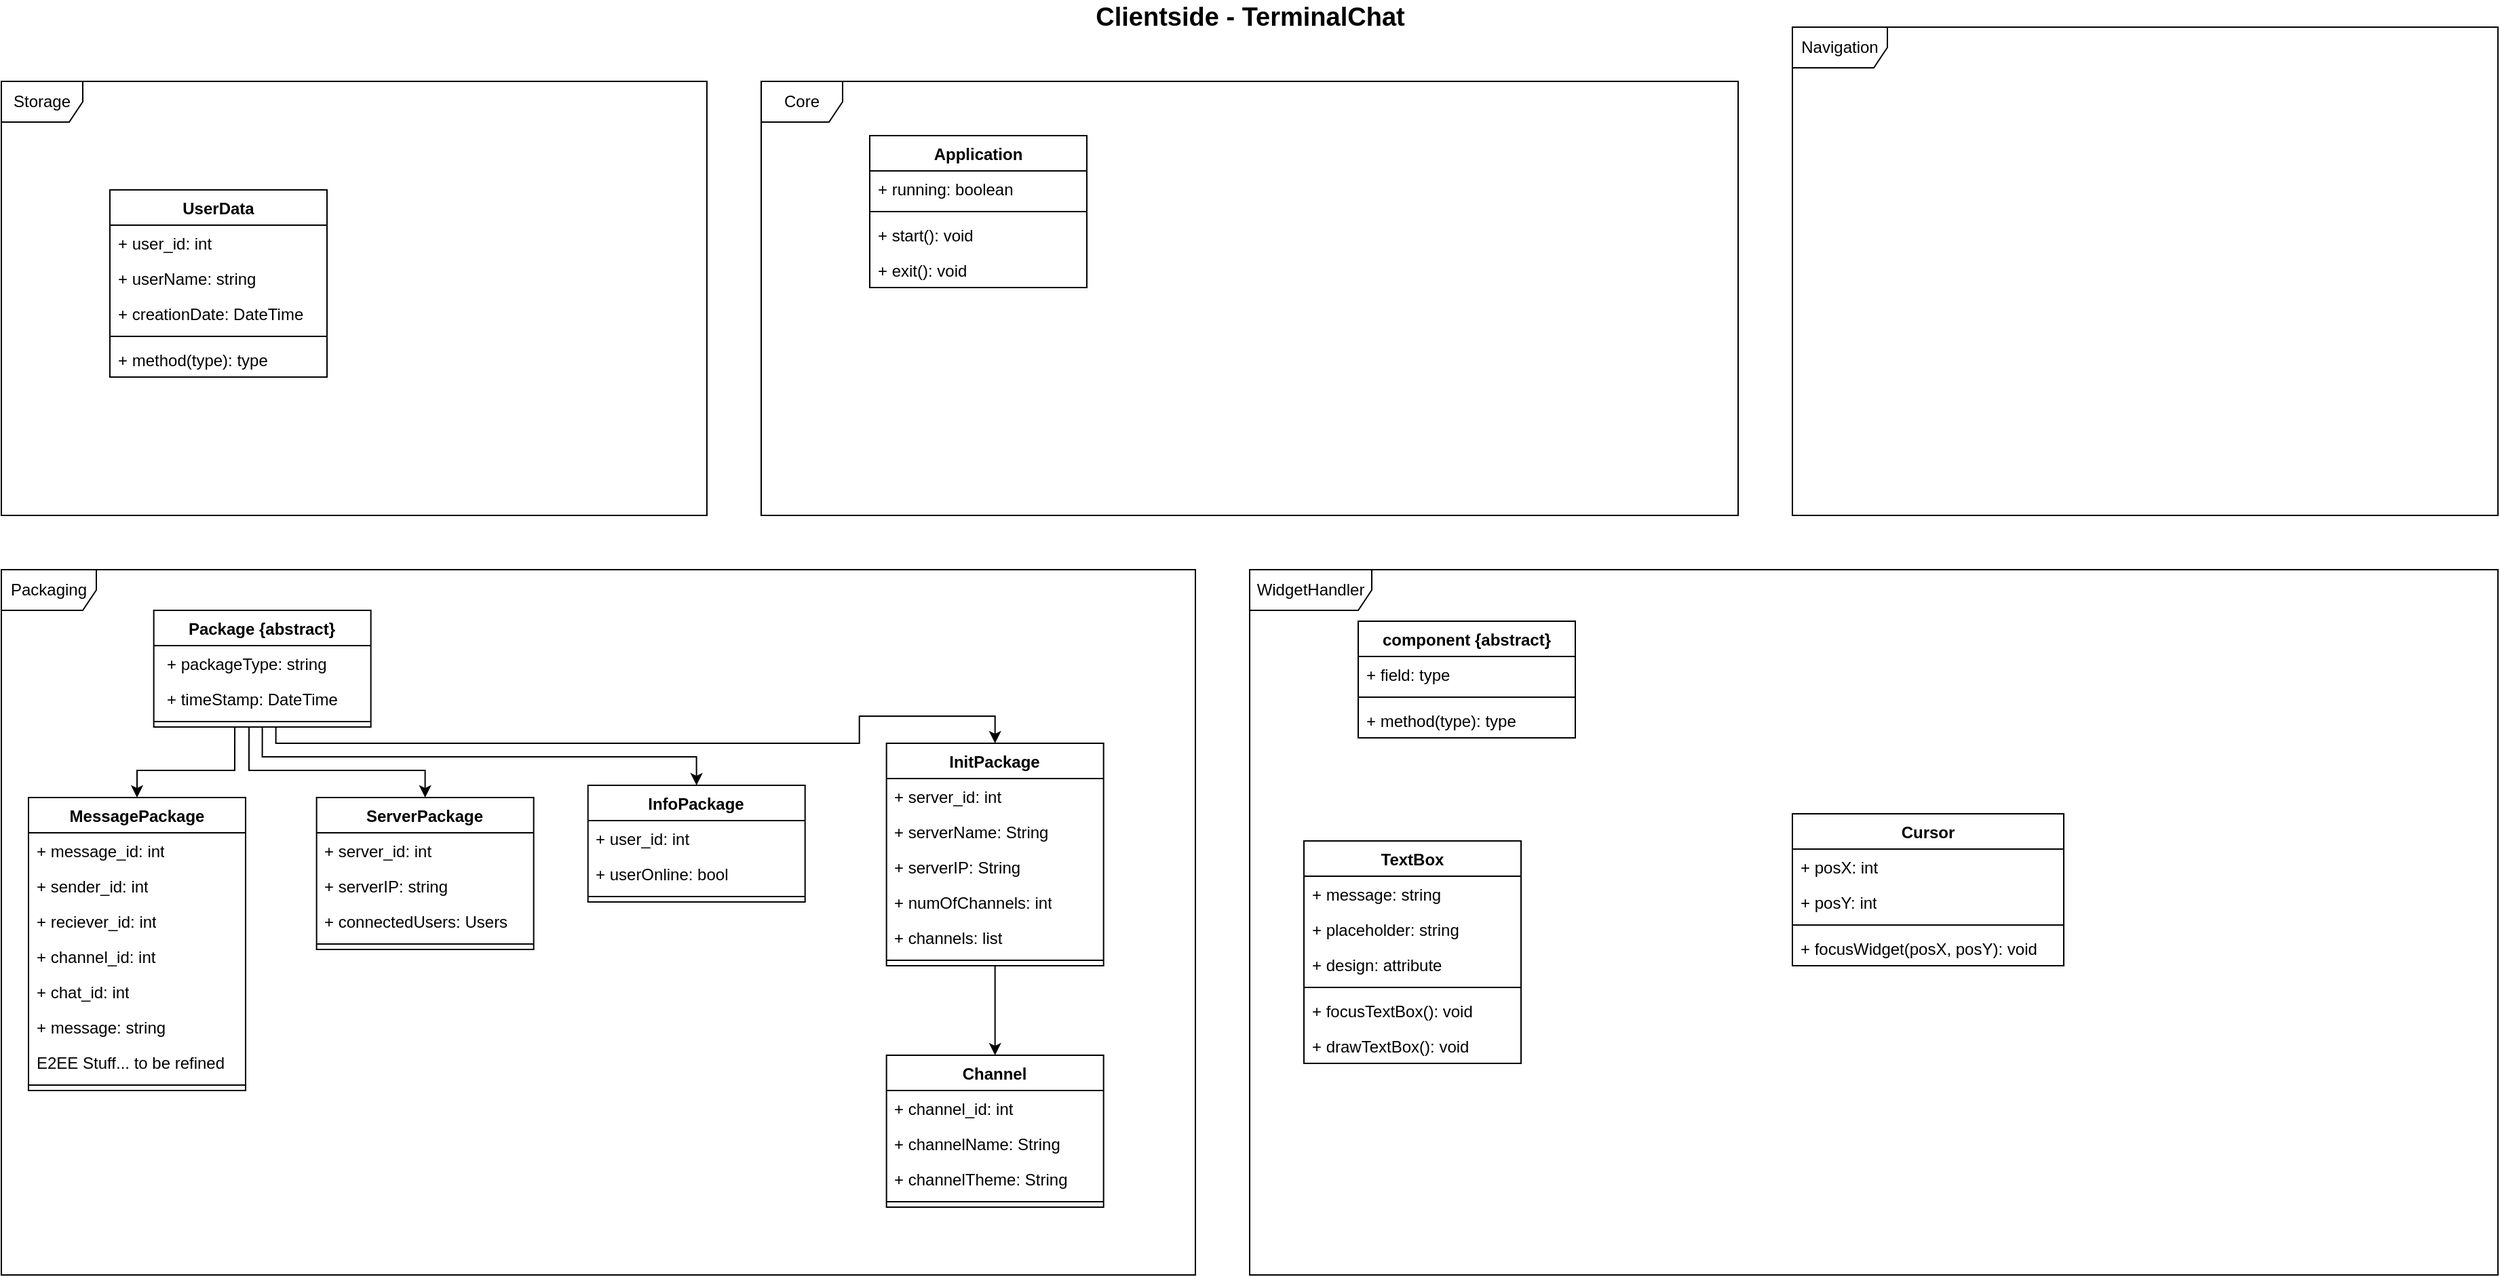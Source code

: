 <mxfile version="27.0.2">
  <diagram name="Seite-1" id="R-nQXCLGccvi6N7QyFP9">
    <mxGraphModel dx="1358" dy="801" grid="1" gridSize="10" guides="1" tooltips="1" connect="1" arrows="1" fold="1" page="1" pageScale="1" pageWidth="1920" pageHeight="1080" math="0" shadow="0">
      <root>
        <mxCell id="0" />
        <mxCell id="1" parent="0" />
        <mxCell id="BUaZSlc-0_x_8r4rfeno-1" value="&lt;font style=&quot;font-size: 19px;&quot;&gt;Clientside - TerminalChat&lt;/font&gt;" style="text;align=center;fontStyle=1;verticalAlign=middle;spacingLeft=3;spacingRight=3;strokeColor=none;rotatable=0;points=[[0,0.5],[1,0.5]];portConstraint=eastwest;html=1;" vertex="1" parent="1">
          <mxGeometry x="880" y="20" width="160" height="26" as="geometry" />
        </mxCell>
        <mxCell id="BUaZSlc-0_x_8r4rfeno-2" value="Core" style="shape=umlFrame;whiteSpace=wrap;html=1;pointerEvents=0;" vertex="1" parent="1">
          <mxGeometry x="600" y="80" width="720" height="320" as="geometry" />
        </mxCell>
        <mxCell id="BUaZSlc-0_x_8r4rfeno-3" value="WidgetHandler" style="shape=umlFrame;whiteSpace=wrap;html=1;pointerEvents=0;width=90;height=30;" vertex="1" parent="1">
          <mxGeometry x="960" y="440" width="920" height="520" as="geometry" />
        </mxCell>
        <mxCell id="BUaZSlc-0_x_8r4rfeno-4" value="Navigation" style="shape=umlFrame;whiteSpace=wrap;html=1;pointerEvents=0;width=70;height=30;" vertex="1" parent="1">
          <mxGeometry x="1360" y="40" width="520" height="360" as="geometry" />
        </mxCell>
        <mxCell id="BUaZSlc-0_x_8r4rfeno-5" value="Packaging" style="shape=umlFrame;whiteSpace=wrap;html=1;pointerEvents=0;width=70;height=30;" vertex="1" parent="1">
          <mxGeometry x="40" y="440" width="880" height="520" as="geometry" />
        </mxCell>
        <mxCell id="BUaZSlc-0_x_8r4rfeno-6" value="Storage" style="shape=umlFrame;whiteSpace=wrap;html=1;pointerEvents=0;" vertex="1" parent="1">
          <mxGeometry x="40" y="80" width="520" height="320" as="geometry" />
        </mxCell>
        <mxCell id="BUaZSlc-0_x_8r4rfeno-7" value="Application" style="swimlane;fontStyle=1;align=center;verticalAlign=top;childLayout=stackLayout;horizontal=1;startSize=26;horizontalStack=0;resizeParent=1;resizeParentMax=0;resizeLast=0;collapsible=1;marginBottom=0;whiteSpace=wrap;html=1;" vertex="1" parent="1">
          <mxGeometry x="680" y="120" width="160" height="112" as="geometry" />
        </mxCell>
        <mxCell id="BUaZSlc-0_x_8r4rfeno-8" value="+ running: boolean" style="text;strokeColor=none;fillColor=none;align=left;verticalAlign=top;spacingLeft=4;spacingRight=4;overflow=hidden;rotatable=0;points=[[0,0.5],[1,0.5]];portConstraint=eastwest;whiteSpace=wrap;html=1;" vertex="1" parent="BUaZSlc-0_x_8r4rfeno-7">
          <mxGeometry y="26" width="160" height="26" as="geometry" />
        </mxCell>
        <mxCell id="BUaZSlc-0_x_8r4rfeno-9" value="" style="line;strokeWidth=1;fillColor=none;align=left;verticalAlign=middle;spacingTop=-1;spacingLeft=3;spacingRight=3;rotatable=0;labelPosition=right;points=[];portConstraint=eastwest;strokeColor=inherit;" vertex="1" parent="BUaZSlc-0_x_8r4rfeno-7">
          <mxGeometry y="52" width="160" height="8" as="geometry" />
        </mxCell>
        <mxCell id="BUaZSlc-0_x_8r4rfeno-10" value="+ start(): void" style="text;strokeColor=none;fillColor=none;align=left;verticalAlign=top;spacingLeft=4;spacingRight=4;overflow=hidden;rotatable=0;points=[[0,0.5],[1,0.5]];portConstraint=eastwest;whiteSpace=wrap;html=1;" vertex="1" parent="BUaZSlc-0_x_8r4rfeno-7">
          <mxGeometry y="60" width="160" height="26" as="geometry" />
        </mxCell>
        <mxCell id="BUaZSlc-0_x_8r4rfeno-11" value="+ exit(): void" style="text;strokeColor=none;fillColor=none;align=left;verticalAlign=top;spacingLeft=4;spacingRight=4;overflow=hidden;rotatable=0;points=[[0,0.5],[1,0.5]];portConstraint=eastwest;whiteSpace=wrap;html=1;" vertex="1" parent="BUaZSlc-0_x_8r4rfeno-7">
          <mxGeometry y="86" width="160" height="26" as="geometry" />
        </mxCell>
        <mxCell id="BUaZSlc-0_x_8r4rfeno-12" value="UserData" style="swimlane;fontStyle=1;align=center;verticalAlign=top;childLayout=stackLayout;horizontal=1;startSize=26;horizontalStack=0;resizeParent=1;resizeParentMax=0;resizeLast=0;collapsible=1;marginBottom=0;whiteSpace=wrap;html=1;" vertex="1" parent="1">
          <mxGeometry x="120" y="160" width="160" height="138" as="geometry" />
        </mxCell>
        <mxCell id="BUaZSlc-0_x_8r4rfeno-13" value="+ user_id: int" style="text;strokeColor=none;fillColor=none;align=left;verticalAlign=top;spacingLeft=4;spacingRight=4;overflow=hidden;rotatable=0;points=[[0,0.5],[1,0.5]];portConstraint=eastwest;whiteSpace=wrap;html=1;" vertex="1" parent="BUaZSlc-0_x_8r4rfeno-12">
          <mxGeometry y="26" width="160" height="26" as="geometry" />
        </mxCell>
        <mxCell id="BUaZSlc-0_x_8r4rfeno-16" value="+ userName: string" style="text;strokeColor=none;fillColor=none;align=left;verticalAlign=top;spacingLeft=4;spacingRight=4;overflow=hidden;rotatable=0;points=[[0,0.5],[1,0.5]];portConstraint=eastwest;whiteSpace=wrap;html=1;" vertex="1" parent="BUaZSlc-0_x_8r4rfeno-12">
          <mxGeometry y="52" width="160" height="26" as="geometry" />
        </mxCell>
        <mxCell id="BUaZSlc-0_x_8r4rfeno-57" value="+ creationDate: DateTime" style="text;strokeColor=none;fillColor=none;align=left;verticalAlign=top;spacingLeft=4;spacingRight=4;overflow=hidden;rotatable=0;points=[[0,0.5],[1,0.5]];portConstraint=eastwest;whiteSpace=wrap;html=1;" vertex="1" parent="BUaZSlc-0_x_8r4rfeno-12">
          <mxGeometry y="78" width="160" height="26" as="geometry" />
        </mxCell>
        <mxCell id="BUaZSlc-0_x_8r4rfeno-14" value="" style="line;strokeWidth=1;fillColor=none;align=left;verticalAlign=middle;spacingTop=-1;spacingLeft=3;spacingRight=3;rotatable=0;labelPosition=right;points=[];portConstraint=eastwest;strokeColor=inherit;" vertex="1" parent="BUaZSlc-0_x_8r4rfeno-12">
          <mxGeometry y="104" width="160" height="8" as="geometry" />
        </mxCell>
        <mxCell id="BUaZSlc-0_x_8r4rfeno-15" value="+ method(type): type" style="text;strokeColor=none;fillColor=none;align=left;verticalAlign=top;spacingLeft=4;spacingRight=4;overflow=hidden;rotatable=0;points=[[0,0.5],[1,0.5]];portConstraint=eastwest;whiteSpace=wrap;html=1;" vertex="1" parent="BUaZSlc-0_x_8r4rfeno-12">
          <mxGeometry y="112" width="160" height="26" as="geometry" />
        </mxCell>
        <mxCell id="BUaZSlc-0_x_8r4rfeno-17" style="edgeStyle=orthogonalEdgeStyle;rounded=0;orthogonalLoop=1;jettySize=auto;html=1;swimlaneLine=1;shadow=0;fillOpacity=100;backgroundOutline=0;labelBackgroundColor=none;" edge="1" parent="1" target="BUaZSlc-0_x_8r4rfeno-21">
          <mxGeometry relative="1" as="geometry">
            <Array as="points">
              <mxPoint x="212.0" y="588" />
              <mxPoint x="140.0" y="588" />
            </Array>
            <mxPoint x="212.03" y="556" as="sourcePoint" />
          </mxGeometry>
        </mxCell>
        <mxCell id="BUaZSlc-0_x_8r4rfeno-18" style="edgeStyle=orthogonalEdgeStyle;rounded=0;orthogonalLoop=1;jettySize=auto;html=1;entryX=0.5;entryY=0;entryDx=0;entryDy=0;swimlaneLine=1;shadow=0;fillOpacity=100;backgroundOutline=0;labelBackgroundColor=none;" edge="1" parent="1" target="BUaZSlc-0_x_8r4rfeno-30">
          <mxGeometry relative="1" as="geometry">
            <Array as="points">
              <mxPoint x="222.33" y="588.04" />
              <mxPoint x="352.33" y="588.04" />
            </Array>
            <mxPoint x="222.53" y="556" as="sourcePoint" />
          </mxGeometry>
        </mxCell>
        <mxCell id="BUaZSlc-0_x_8r4rfeno-19" style="edgeStyle=orthogonalEdgeStyle;rounded=0;orthogonalLoop=1;jettySize=auto;html=1;entryX=0.5;entryY=0;entryDx=0;entryDy=0;swimlaneLine=1;shadow=0;fillOpacity=100;backgroundOutline=0;labelBackgroundColor=none;" edge="1" parent="1" target="BUaZSlc-0_x_8r4rfeno-35">
          <mxGeometry relative="1" as="geometry">
            <Array as="points">
              <mxPoint x="232.34" y="578" />
              <mxPoint x="552.34" y="578" />
            </Array>
            <mxPoint x="232.33" y="556" as="sourcePoint" />
          </mxGeometry>
        </mxCell>
        <mxCell id="BUaZSlc-0_x_8r4rfeno-20" style="edgeStyle=orthogonalEdgeStyle;rounded=0;orthogonalLoop=1;jettySize=auto;html=1;swimlaneLine=1;shadow=0;fillOpacity=100;backgroundOutline=0;labelBackgroundColor=none;" edge="1" parent="1" target="BUaZSlc-0_x_8r4rfeno-40">
          <mxGeometry relative="1" as="geometry">
            <Array as="points">
              <mxPoint x="242.34" y="568" />
              <mxPoint x="672.34" y="568" />
              <mxPoint x="672.34" y="548" />
              <mxPoint x="772.34" y="548" />
            </Array>
            <mxPoint x="242.33" y="556" as="sourcePoint" />
          </mxGeometry>
        </mxCell>
        <mxCell id="BUaZSlc-0_x_8r4rfeno-21" value="MessagePackage" style="swimlane;fontStyle=1;align=center;verticalAlign=top;childLayout=stackLayout;horizontal=1;startSize=26;horizontalStack=0;resizeParent=1;resizeParentMax=0;resizeLast=0;collapsible=1;marginBottom=0;whiteSpace=wrap;html=1;swimlaneLine=1;shadow=0;fillOpacity=100;backgroundOutline=0;labelBackgroundColor=none;" vertex="1" parent="1">
          <mxGeometry x="60.0" y="608" width="160" height="216" as="geometry">
            <mxRectangle x="-30" y="360" width="140" height="30" as="alternateBounds" />
          </mxGeometry>
        </mxCell>
        <mxCell id="BUaZSlc-0_x_8r4rfeno-22" value="+ message_id: int" style="text;align=left;verticalAlign=top;spacingLeft=4;spacingRight=4;overflow=hidden;rotatable=0;points=[[0,0.5],[1,0.5]];portConstraint=eastwest;whiteSpace=wrap;html=1;swimlaneLine=1;shadow=0;fillOpacity=100;backgroundOutline=0;labelBackgroundColor=none;" vertex="1" parent="BUaZSlc-0_x_8r4rfeno-21">
          <mxGeometry y="26" width="160" height="26" as="geometry" />
        </mxCell>
        <mxCell id="BUaZSlc-0_x_8r4rfeno-23" value="+ sender_id: int" style="text;align=left;verticalAlign=top;spacingLeft=4;spacingRight=4;overflow=hidden;rotatable=0;points=[[0,0.5],[1,0.5]];portConstraint=eastwest;whiteSpace=wrap;html=1;swimlaneLine=1;shadow=0;fillOpacity=100;backgroundOutline=0;labelBackgroundColor=none;" vertex="1" parent="BUaZSlc-0_x_8r4rfeno-21">
          <mxGeometry y="52" width="160" height="26" as="geometry" />
        </mxCell>
        <mxCell id="BUaZSlc-0_x_8r4rfeno-24" value="+ reciever_id: int" style="text;align=left;verticalAlign=top;spacingLeft=4;spacingRight=4;overflow=hidden;rotatable=0;points=[[0,0.5],[1,0.5]];portConstraint=eastwest;whiteSpace=wrap;html=1;swimlaneLine=1;shadow=0;fillOpacity=100;backgroundOutline=0;labelBackgroundColor=none;" vertex="1" parent="BUaZSlc-0_x_8r4rfeno-21">
          <mxGeometry y="78" width="160" height="26" as="geometry" />
        </mxCell>
        <mxCell id="BUaZSlc-0_x_8r4rfeno-25" value="+ channel_id: int" style="text;align=left;verticalAlign=top;spacingLeft=4;spacingRight=4;overflow=hidden;rotatable=0;points=[[0,0.5],[1,0.5]];portConstraint=eastwest;whiteSpace=wrap;html=1;swimlaneLine=1;shadow=0;fillOpacity=100;backgroundOutline=0;labelBackgroundColor=none;" vertex="1" parent="BUaZSlc-0_x_8r4rfeno-21">
          <mxGeometry y="104" width="160" height="26" as="geometry" />
        </mxCell>
        <mxCell id="BUaZSlc-0_x_8r4rfeno-26" value="+ chat_id: int" style="text;align=left;verticalAlign=top;spacingLeft=4;spacingRight=4;overflow=hidden;rotatable=0;points=[[0,0.5],[1,0.5]];portConstraint=eastwest;whiteSpace=wrap;html=1;swimlaneLine=1;shadow=0;fillOpacity=100;backgroundOutline=0;labelBackgroundColor=none;" vertex="1" parent="BUaZSlc-0_x_8r4rfeno-21">
          <mxGeometry y="130" width="160" height="26" as="geometry" />
        </mxCell>
        <mxCell id="BUaZSlc-0_x_8r4rfeno-27" value="+ message: string" style="text;align=left;verticalAlign=top;spacingLeft=4;spacingRight=4;overflow=hidden;rotatable=0;points=[[0,0.5],[1,0.5]];portConstraint=eastwest;whiteSpace=wrap;html=1;swimlaneLine=1;shadow=0;fillOpacity=100;backgroundOutline=0;labelBackgroundColor=none;" vertex="1" parent="BUaZSlc-0_x_8r4rfeno-21">
          <mxGeometry y="156" width="160" height="26" as="geometry" />
        </mxCell>
        <mxCell id="BUaZSlc-0_x_8r4rfeno-28" value="E2EE Stuff... to be refined" style="text;align=left;verticalAlign=top;spacingLeft=4;spacingRight=4;overflow=hidden;rotatable=0;points=[[0,0.5],[1,0.5]];portConstraint=eastwest;whiteSpace=wrap;html=1;swimlaneLine=1;shadow=0;fillOpacity=100;backgroundOutline=0;labelBackgroundColor=none;" vertex="1" parent="BUaZSlc-0_x_8r4rfeno-21">
          <mxGeometry y="182" width="160" height="26" as="geometry" />
        </mxCell>
        <mxCell id="BUaZSlc-0_x_8r4rfeno-29" value="" style="line;strokeWidth=1;align=left;verticalAlign=middle;spacingTop=-1;spacingLeft=3;spacingRight=3;rotatable=0;labelPosition=right;points=[];portConstraint=eastwest;swimlaneLine=1;shadow=0;fillOpacity=100;backgroundOutline=0;labelBackgroundColor=none;" vertex="1" parent="BUaZSlc-0_x_8r4rfeno-21">
          <mxGeometry y="208" width="160" height="8" as="geometry" />
        </mxCell>
        <mxCell id="BUaZSlc-0_x_8r4rfeno-30" value="ServerPackage" style="swimlane;fontStyle=1;align=center;verticalAlign=top;childLayout=stackLayout;horizontal=1;startSize=26;horizontalStack=0;resizeParent=1;resizeParentMax=0;resizeLast=0;collapsible=1;marginBottom=0;whiteSpace=wrap;html=1;swimlaneLine=1;shadow=0;fillOpacity=100;backgroundOutline=0;labelBackgroundColor=none;" vertex="1" parent="1">
          <mxGeometry x="272.33" y="608" width="160" height="112" as="geometry" />
        </mxCell>
        <mxCell id="BUaZSlc-0_x_8r4rfeno-31" value="+ server_id: int" style="text;align=left;verticalAlign=top;spacingLeft=4;spacingRight=4;overflow=hidden;rotatable=0;points=[[0,0.5],[1,0.5]];portConstraint=eastwest;whiteSpace=wrap;html=1;swimlaneLine=1;shadow=0;fillOpacity=100;backgroundOutline=0;labelBackgroundColor=none;" vertex="1" parent="BUaZSlc-0_x_8r4rfeno-30">
          <mxGeometry y="26" width="160" height="26" as="geometry" />
        </mxCell>
        <mxCell id="BUaZSlc-0_x_8r4rfeno-32" value="+ serverIP: string" style="text;align=left;verticalAlign=top;spacingLeft=4;spacingRight=4;overflow=hidden;rotatable=0;points=[[0,0.5],[1,0.5]];portConstraint=eastwest;whiteSpace=wrap;html=1;swimlaneLine=1;shadow=0;fillOpacity=100;backgroundOutline=0;labelBackgroundColor=none;" vertex="1" parent="BUaZSlc-0_x_8r4rfeno-30">
          <mxGeometry y="52" width="160" height="26" as="geometry" />
        </mxCell>
        <mxCell id="BUaZSlc-0_x_8r4rfeno-33" value="+ connectedUsers: Users" style="text;align=left;verticalAlign=top;spacingLeft=4;spacingRight=4;overflow=hidden;rotatable=0;points=[[0,0.5],[1,0.5]];portConstraint=eastwest;whiteSpace=wrap;html=1;swimlaneLine=1;shadow=0;fillOpacity=100;backgroundOutline=0;labelBackgroundColor=none;" vertex="1" parent="BUaZSlc-0_x_8r4rfeno-30">
          <mxGeometry y="78" width="160" height="26" as="geometry" />
        </mxCell>
        <mxCell id="BUaZSlc-0_x_8r4rfeno-34" value="" style="line;strokeWidth=1;align=left;verticalAlign=middle;spacingTop=-1;spacingLeft=3;spacingRight=3;rotatable=0;labelPosition=right;points=[];portConstraint=eastwest;swimlaneLine=1;shadow=0;fillOpacity=100;backgroundOutline=0;labelBackgroundColor=none;" vertex="1" parent="BUaZSlc-0_x_8r4rfeno-30">
          <mxGeometry y="104" width="160" height="8" as="geometry" />
        </mxCell>
        <mxCell id="BUaZSlc-0_x_8r4rfeno-35" value="InfoPackage" style="swimlane;fontStyle=1;align=center;verticalAlign=top;childLayout=stackLayout;horizontal=1;startSize=26;horizontalStack=0;resizeParent=1;resizeParentMax=0;resizeLast=0;collapsible=1;marginBottom=0;whiteSpace=wrap;html=1;swimlaneLine=1;shadow=0;fillOpacity=100;backgroundOutline=0;labelBackgroundColor=none;" vertex="1" parent="1">
          <mxGeometry x="472.34" y="599" width="160" height="86" as="geometry" />
        </mxCell>
        <mxCell id="BUaZSlc-0_x_8r4rfeno-36" value="+ user_id: int" style="text;align=left;verticalAlign=top;spacingLeft=4;spacingRight=4;overflow=hidden;rotatable=0;points=[[0,0.5],[1,0.5]];portConstraint=eastwest;whiteSpace=wrap;html=1;swimlaneLine=1;shadow=0;fillOpacity=100;backgroundOutline=0;labelBackgroundColor=none;" vertex="1" parent="BUaZSlc-0_x_8r4rfeno-35">
          <mxGeometry y="26" width="160" height="26" as="geometry" />
        </mxCell>
        <mxCell id="BUaZSlc-0_x_8r4rfeno-37" value="+ userOnline: bool" style="text;align=left;verticalAlign=top;spacingLeft=4;spacingRight=4;overflow=hidden;rotatable=0;points=[[0,0.5],[1,0.5]];portConstraint=eastwest;whiteSpace=wrap;html=1;swimlaneLine=1;shadow=0;fillOpacity=100;backgroundOutline=0;labelBackgroundColor=none;" vertex="1" parent="BUaZSlc-0_x_8r4rfeno-35">
          <mxGeometry y="52" width="160" height="26" as="geometry" />
        </mxCell>
        <mxCell id="BUaZSlc-0_x_8r4rfeno-38" value="" style="line;strokeWidth=1;align=left;verticalAlign=middle;spacingTop=-1;spacingLeft=3;spacingRight=3;rotatable=0;labelPosition=right;points=[];portConstraint=eastwest;swimlaneLine=1;shadow=0;fillOpacity=100;backgroundOutline=0;labelBackgroundColor=none;" vertex="1" parent="BUaZSlc-0_x_8r4rfeno-35">
          <mxGeometry y="78" width="160" height="8" as="geometry" />
        </mxCell>
        <mxCell id="BUaZSlc-0_x_8r4rfeno-39" style="edgeStyle=orthogonalEdgeStyle;rounded=0;orthogonalLoop=1;jettySize=auto;html=1;" edge="1" parent="1" source="BUaZSlc-0_x_8r4rfeno-40" target="BUaZSlc-0_x_8r4rfeno-47">
          <mxGeometry relative="1" as="geometry" />
        </mxCell>
        <mxCell id="BUaZSlc-0_x_8r4rfeno-40" value="InitPackage" style="swimlane;fontStyle=1;align=center;verticalAlign=top;childLayout=stackLayout;horizontal=1;startSize=26;horizontalStack=0;resizeParent=1;resizeParentMax=0;resizeLast=0;collapsible=1;marginBottom=0;whiteSpace=wrap;html=1;swimlaneLine=1;shadow=0;fillOpacity=100;backgroundOutline=0;labelBackgroundColor=none;" vertex="1" parent="1">
          <mxGeometry x="692.34" y="568" width="160" height="164" as="geometry" />
        </mxCell>
        <mxCell id="BUaZSlc-0_x_8r4rfeno-41" value="+ server_id: int" style="text;align=left;verticalAlign=top;spacingLeft=4;spacingRight=4;overflow=hidden;rotatable=0;points=[[0,0.5],[1,0.5]];portConstraint=eastwest;whiteSpace=wrap;html=1;swimlaneLine=1;shadow=0;fillOpacity=100;backgroundOutline=0;labelBackgroundColor=none;" vertex="1" parent="BUaZSlc-0_x_8r4rfeno-40">
          <mxGeometry y="26" width="160" height="26" as="geometry" />
        </mxCell>
        <mxCell id="BUaZSlc-0_x_8r4rfeno-42" value="+ serverName: String" style="text;align=left;verticalAlign=top;spacingLeft=4;spacingRight=4;overflow=hidden;rotatable=0;points=[[0,0.5],[1,0.5]];portConstraint=eastwest;whiteSpace=wrap;html=1;swimlaneLine=1;shadow=0;fillOpacity=100;backgroundOutline=0;labelBackgroundColor=none;" vertex="1" parent="BUaZSlc-0_x_8r4rfeno-40">
          <mxGeometry y="52" width="160" height="26" as="geometry" />
        </mxCell>
        <mxCell id="BUaZSlc-0_x_8r4rfeno-43" value="+ serverIP: String" style="text;align=left;verticalAlign=top;spacingLeft=4;spacingRight=4;overflow=hidden;rotatable=0;points=[[0,0.5],[1,0.5]];portConstraint=eastwest;whiteSpace=wrap;html=1;swimlaneLine=1;shadow=0;fillOpacity=100;backgroundOutline=0;labelBackgroundColor=none;" vertex="1" parent="BUaZSlc-0_x_8r4rfeno-40">
          <mxGeometry y="78" width="160" height="26" as="geometry" />
        </mxCell>
        <mxCell id="BUaZSlc-0_x_8r4rfeno-44" value="+ numOfChannels: int" style="text;align=left;verticalAlign=top;spacingLeft=4;spacingRight=4;overflow=hidden;rotatable=0;points=[[0,0.5],[1,0.5]];portConstraint=eastwest;whiteSpace=wrap;html=1;swimlaneLine=1;shadow=0;fillOpacity=100;backgroundOutline=0;labelBackgroundColor=none;" vertex="1" parent="BUaZSlc-0_x_8r4rfeno-40">
          <mxGeometry y="104" width="160" height="26" as="geometry" />
        </mxCell>
        <mxCell id="BUaZSlc-0_x_8r4rfeno-45" value="+ channels: list" style="text;align=left;verticalAlign=top;spacingLeft=4;spacingRight=4;overflow=hidden;rotatable=0;points=[[0,0.5],[1,0.5]];portConstraint=eastwest;whiteSpace=wrap;html=1;swimlaneLine=1;shadow=0;fillOpacity=100;backgroundOutline=0;labelBackgroundColor=none;" vertex="1" parent="BUaZSlc-0_x_8r4rfeno-40">
          <mxGeometry y="130" width="160" height="26" as="geometry" />
        </mxCell>
        <mxCell id="BUaZSlc-0_x_8r4rfeno-46" value="" style="line;strokeWidth=1;align=left;verticalAlign=middle;spacingTop=-1;spacingLeft=3;spacingRight=3;rotatable=0;labelPosition=right;points=[];portConstraint=eastwest;swimlaneLine=1;shadow=0;fillOpacity=100;backgroundOutline=0;labelBackgroundColor=none;" vertex="1" parent="BUaZSlc-0_x_8r4rfeno-40">
          <mxGeometry y="156" width="160" height="8" as="geometry" />
        </mxCell>
        <mxCell id="BUaZSlc-0_x_8r4rfeno-47" value="Channel" style="swimlane;fontStyle=1;align=center;verticalAlign=top;childLayout=stackLayout;horizontal=1;startSize=26;horizontalStack=0;resizeParent=1;resizeParentMax=0;resizeLast=0;collapsible=1;marginBottom=0;whiteSpace=wrap;html=1;swimlaneLine=1;shadow=0;fillOpacity=100;backgroundOutline=0;labelBackgroundColor=none;" vertex="1" parent="1">
          <mxGeometry x="692.34" y="798.04" width="160" height="112" as="geometry" />
        </mxCell>
        <mxCell id="BUaZSlc-0_x_8r4rfeno-48" value="+ channel_id: int" style="text;align=left;verticalAlign=top;spacingLeft=4;spacingRight=4;overflow=hidden;rotatable=0;points=[[0,0.5],[1,0.5]];portConstraint=eastwest;whiteSpace=wrap;html=1;swimlaneLine=1;shadow=0;fillOpacity=100;backgroundOutline=0;labelBackgroundColor=none;" vertex="1" parent="BUaZSlc-0_x_8r4rfeno-47">
          <mxGeometry y="26" width="160" height="26" as="geometry" />
        </mxCell>
        <mxCell id="BUaZSlc-0_x_8r4rfeno-49" value="+ channelName: String" style="text;align=left;verticalAlign=top;spacingLeft=4;spacingRight=4;overflow=hidden;rotatable=0;points=[[0,0.5],[1,0.5]];portConstraint=eastwest;whiteSpace=wrap;html=1;swimlaneLine=1;shadow=0;fillOpacity=100;backgroundOutline=0;labelBackgroundColor=none;" vertex="1" parent="BUaZSlc-0_x_8r4rfeno-47">
          <mxGeometry y="52" width="160" height="26" as="geometry" />
        </mxCell>
        <mxCell id="BUaZSlc-0_x_8r4rfeno-50" value="+ channelTheme: String" style="text;align=left;verticalAlign=top;spacingLeft=4;spacingRight=4;overflow=hidden;rotatable=0;points=[[0,0.5],[1,0.5]];portConstraint=eastwest;whiteSpace=wrap;html=1;swimlaneLine=1;shadow=0;fillOpacity=100;backgroundOutline=0;labelBackgroundColor=none;" vertex="1" parent="BUaZSlc-0_x_8r4rfeno-47">
          <mxGeometry y="78" width="160" height="26" as="geometry" />
        </mxCell>
        <mxCell id="BUaZSlc-0_x_8r4rfeno-51" value="" style="line;strokeWidth=1;align=left;verticalAlign=middle;spacingTop=-1;spacingLeft=3;spacingRight=3;rotatable=0;labelPosition=right;points=[];portConstraint=eastwest;swimlaneLine=1;shadow=0;fillOpacity=100;backgroundOutline=0;labelBackgroundColor=none;" vertex="1" parent="BUaZSlc-0_x_8r4rfeno-47">
          <mxGeometry y="104" width="160" height="8" as="geometry" />
        </mxCell>
        <mxCell id="BUaZSlc-0_x_8r4rfeno-52" value="&lt;b&gt;Package {abstract}&lt;/b&gt;&lt;div&gt;&lt;b&gt;&lt;br&gt;&lt;/b&gt;&lt;/div&gt;" style="swimlane;fontStyle=1;align=center;verticalAlign=top;childLayout=stackLayout;horizontal=1;startSize=26;horizontalStack=0;resizeParent=1;resizeParentMax=0;resizeLast=0;collapsible=1;marginBottom=0;whiteSpace=wrap;html=1;" vertex="1" parent="1">
          <mxGeometry x="152.33" y="470" width="160" height="86" as="geometry" />
        </mxCell>
        <mxCell id="BUaZSlc-0_x_8r4rfeno-53" value="&lt;p style=&quot;margin: 0px 0px 0px 4px;&quot;&gt;+ packageType: string&lt;/p&gt;&lt;div&gt;&lt;br&gt;&lt;/div&gt;" style="text;strokeColor=none;fillColor=none;align=left;verticalAlign=top;spacingLeft=4;spacingRight=4;overflow=hidden;rotatable=0;points=[[0,0.5],[1,0.5]];portConstraint=eastwest;whiteSpace=wrap;html=1;" vertex="1" parent="BUaZSlc-0_x_8r4rfeno-52">
          <mxGeometry y="26" width="160" height="26" as="geometry" />
        </mxCell>
        <mxCell id="BUaZSlc-0_x_8r4rfeno-54" value="&lt;p style=&quot;margin: 0px 0px 0px 4px;&quot;&gt;&lt;span style=&quot;background-color: transparent; color: light-dark(rgb(0, 0, 0), rgb(255, 255, 255));&quot;&gt;+ timeStamp: DateTime&lt;/span&gt;&lt;/p&gt;&lt;p style=&quot;margin: 0px 0px 0px 4px;&quot;&gt;&lt;br&gt;&lt;/p&gt;" style="text;strokeColor=none;fillColor=none;align=left;verticalAlign=top;spacingLeft=4;spacingRight=4;overflow=hidden;rotatable=0;points=[[0,0.5],[1,0.5]];portConstraint=eastwest;whiteSpace=wrap;html=1;" vertex="1" parent="BUaZSlc-0_x_8r4rfeno-52">
          <mxGeometry y="52" width="160" height="26" as="geometry" />
        </mxCell>
        <mxCell id="BUaZSlc-0_x_8r4rfeno-55" value="" style="line;strokeWidth=1;fillColor=none;align=left;verticalAlign=middle;spacingTop=-1;spacingLeft=3;spacingRight=3;rotatable=0;labelPosition=right;points=[];portConstraint=eastwest;strokeColor=inherit;" vertex="1" parent="BUaZSlc-0_x_8r4rfeno-52">
          <mxGeometry y="78" width="160" height="8" as="geometry" />
        </mxCell>
        <mxCell id="BUaZSlc-0_x_8r4rfeno-70" value="TextBox" style="swimlane;fontStyle=1;align=center;verticalAlign=top;childLayout=stackLayout;horizontal=1;startSize=26;horizontalStack=0;resizeParent=1;resizeParentMax=0;resizeLast=0;collapsible=1;marginBottom=0;whiteSpace=wrap;html=1;" vertex="1" parent="1">
          <mxGeometry x="1000" y="640" width="160" height="164" as="geometry">
            <mxRectangle x="1030" y="685" width="80" height="30" as="alternateBounds" />
          </mxGeometry>
        </mxCell>
        <mxCell id="BUaZSlc-0_x_8r4rfeno-71" value="+ message: string" style="text;strokeColor=none;fillColor=none;align=left;verticalAlign=top;spacingLeft=4;spacingRight=4;overflow=hidden;rotatable=0;points=[[0,0.5],[1,0.5]];portConstraint=eastwest;whiteSpace=wrap;html=1;" vertex="1" parent="BUaZSlc-0_x_8r4rfeno-70">
          <mxGeometry y="26" width="160" height="26" as="geometry" />
        </mxCell>
        <mxCell id="BUaZSlc-0_x_8r4rfeno-74" value="+ placeholder: string" style="text;strokeColor=none;fillColor=none;align=left;verticalAlign=top;spacingLeft=4;spacingRight=4;overflow=hidden;rotatable=0;points=[[0,0.5],[1,0.5]];portConstraint=eastwest;whiteSpace=wrap;html=1;" vertex="1" parent="BUaZSlc-0_x_8r4rfeno-70">
          <mxGeometry y="52" width="160" height="26" as="geometry" />
        </mxCell>
        <mxCell id="BUaZSlc-0_x_8r4rfeno-75" value="+ design: attribute" style="text;strokeColor=none;fillColor=none;align=left;verticalAlign=top;spacingLeft=4;spacingRight=4;overflow=hidden;rotatable=0;points=[[0,0.5],[1,0.5]];portConstraint=eastwest;whiteSpace=wrap;html=1;" vertex="1" parent="BUaZSlc-0_x_8r4rfeno-70">
          <mxGeometry y="78" width="160" height="26" as="geometry" />
        </mxCell>
        <mxCell id="BUaZSlc-0_x_8r4rfeno-72" value="" style="line;strokeWidth=1;fillColor=none;align=left;verticalAlign=middle;spacingTop=-1;spacingLeft=3;spacingRight=3;rotatable=0;labelPosition=right;points=[];portConstraint=eastwest;strokeColor=inherit;" vertex="1" parent="BUaZSlc-0_x_8r4rfeno-70">
          <mxGeometry y="104" width="160" height="8" as="geometry" />
        </mxCell>
        <mxCell id="BUaZSlc-0_x_8r4rfeno-76" value="+ focusTextBox(): void" style="text;strokeColor=none;fillColor=none;align=left;verticalAlign=top;spacingLeft=4;spacingRight=4;overflow=hidden;rotatable=0;points=[[0,0.5],[1,0.5]];portConstraint=eastwest;whiteSpace=wrap;html=1;" vertex="1" parent="BUaZSlc-0_x_8r4rfeno-70">
          <mxGeometry y="112" width="160" height="26" as="geometry" />
        </mxCell>
        <mxCell id="BUaZSlc-0_x_8r4rfeno-73" value="+ drawTextBox(): void" style="text;strokeColor=none;fillColor=none;align=left;verticalAlign=top;spacingLeft=4;spacingRight=4;overflow=hidden;rotatable=0;points=[[0,0.5],[1,0.5]];portConstraint=eastwest;whiteSpace=wrap;html=1;" vertex="1" parent="BUaZSlc-0_x_8r4rfeno-70">
          <mxGeometry y="138" width="160" height="26" as="geometry" />
        </mxCell>
        <mxCell id="BUaZSlc-0_x_8r4rfeno-79" value="Cursor" style="swimlane;fontStyle=1;align=center;verticalAlign=top;childLayout=stackLayout;horizontal=1;startSize=26;horizontalStack=0;resizeParent=1;resizeParentMax=0;resizeLast=0;collapsible=1;marginBottom=0;whiteSpace=wrap;html=1;" vertex="1" parent="1">
          <mxGeometry x="1360" y="620" width="200" height="112" as="geometry" />
        </mxCell>
        <mxCell id="BUaZSlc-0_x_8r4rfeno-83" value="+ posX: int" style="text;strokeColor=none;fillColor=none;align=left;verticalAlign=top;spacingLeft=4;spacingRight=4;overflow=hidden;rotatable=0;points=[[0,0.5],[1,0.5]];portConstraint=eastwest;whiteSpace=wrap;html=1;" vertex="1" parent="BUaZSlc-0_x_8r4rfeno-79">
          <mxGeometry y="26" width="200" height="26" as="geometry" />
        </mxCell>
        <mxCell id="BUaZSlc-0_x_8r4rfeno-80" value="+ posY: int" style="text;strokeColor=none;fillColor=none;align=left;verticalAlign=top;spacingLeft=4;spacingRight=4;overflow=hidden;rotatable=0;points=[[0,0.5],[1,0.5]];portConstraint=eastwest;whiteSpace=wrap;html=1;" vertex="1" parent="BUaZSlc-0_x_8r4rfeno-79">
          <mxGeometry y="52" width="200" height="26" as="geometry" />
        </mxCell>
        <mxCell id="BUaZSlc-0_x_8r4rfeno-81" value="" style="line;strokeWidth=1;fillColor=none;align=left;verticalAlign=middle;spacingTop=-1;spacingLeft=3;spacingRight=3;rotatable=0;labelPosition=right;points=[];portConstraint=eastwest;strokeColor=inherit;" vertex="1" parent="BUaZSlc-0_x_8r4rfeno-79">
          <mxGeometry y="78" width="200" height="8" as="geometry" />
        </mxCell>
        <mxCell id="BUaZSlc-0_x_8r4rfeno-82" value="+ focusWidget(posX, posY): void" style="text;strokeColor=none;fillColor=none;align=left;verticalAlign=top;spacingLeft=4;spacingRight=4;overflow=hidden;rotatable=0;points=[[0,0.5],[1,0.5]];portConstraint=eastwest;whiteSpace=wrap;html=1;" vertex="1" parent="BUaZSlc-0_x_8r4rfeno-79">
          <mxGeometry y="86" width="200" height="26" as="geometry" />
        </mxCell>
        <mxCell id="BUaZSlc-0_x_8r4rfeno-85" value="component {abstract}" style="swimlane;fontStyle=1;align=center;verticalAlign=top;childLayout=stackLayout;horizontal=1;startSize=26;horizontalStack=0;resizeParent=1;resizeParentMax=0;resizeLast=0;collapsible=1;marginBottom=0;whiteSpace=wrap;html=1;" vertex="1" parent="1">
          <mxGeometry x="1040" y="478" width="160" height="86" as="geometry" />
        </mxCell>
        <mxCell id="BUaZSlc-0_x_8r4rfeno-86" value="+ field: type" style="text;strokeColor=none;fillColor=none;align=left;verticalAlign=top;spacingLeft=4;spacingRight=4;overflow=hidden;rotatable=0;points=[[0,0.5],[1,0.5]];portConstraint=eastwest;whiteSpace=wrap;html=1;" vertex="1" parent="BUaZSlc-0_x_8r4rfeno-85">
          <mxGeometry y="26" width="160" height="26" as="geometry" />
        </mxCell>
        <mxCell id="BUaZSlc-0_x_8r4rfeno-87" value="" style="line;strokeWidth=1;fillColor=none;align=left;verticalAlign=middle;spacingTop=-1;spacingLeft=3;spacingRight=3;rotatable=0;labelPosition=right;points=[];portConstraint=eastwest;strokeColor=inherit;" vertex="1" parent="BUaZSlc-0_x_8r4rfeno-85">
          <mxGeometry y="52" width="160" height="8" as="geometry" />
        </mxCell>
        <mxCell id="BUaZSlc-0_x_8r4rfeno-88" value="+ method(type): type" style="text;strokeColor=none;fillColor=none;align=left;verticalAlign=top;spacingLeft=4;spacingRight=4;overflow=hidden;rotatable=0;points=[[0,0.5],[1,0.5]];portConstraint=eastwest;whiteSpace=wrap;html=1;" vertex="1" parent="BUaZSlc-0_x_8r4rfeno-85">
          <mxGeometry y="60" width="160" height="26" as="geometry" />
        </mxCell>
      </root>
    </mxGraphModel>
  </diagram>
</mxfile>
